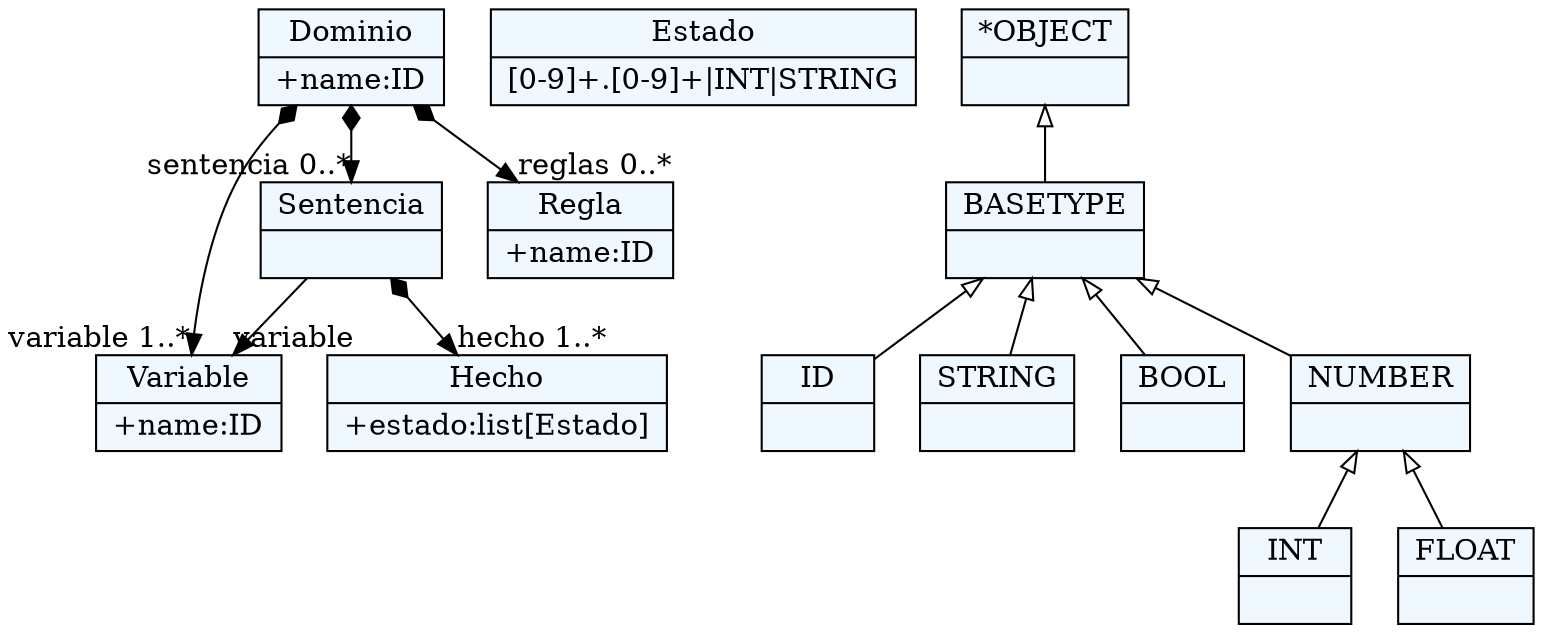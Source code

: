 
    digraph xtext {
    fontname = "Bitstream Vera Sans"
    fontsize = 8
    node[
        shape=record,
        style=filled,
        fillcolor=aliceblue
    ]
    nodesep = 0.3
    edge[dir=black,arrowtail=empty]


94542106913880 -> 94542106897272[arrowtail=diamond, dir=both, headlabel="variable 1..*"]
94542106913880 -> 94542107100456[arrowtail=diamond, dir=both, headlabel="sentencia 0..*"]
94542106913880 -> 94542107109528[arrowtail=diamond, dir=both, headlabel="reglas 0..*"]
94542106913880[ label="{Dominio|+name:ID\l}"]

94542106897272[ label="{Variable|+name:ID\l}"]

94542107100456 -> 94542106897272[headlabel="variable "]
94542107100456 -> 94542107105992[arrowtail=diamond, dir=both, headlabel="hecho 1..*"]
94542107100456[ label="{Sentencia|}"]

94542107105992[ label="{Hecho|+estado:list[Estado]\l}"]

94542107111528[ label="{Estado|[0-9]+.[0-9]+\|INT\|STRING}"]

94542107109528[ label="{Regla|+name:ID\l}"]

94542106878408[ label="{ID|}"]

94542106899272[ label="{STRING|}"]

94542106904808[ label="{BOOL|}"]

94542106910344[ label="{INT|}"]

94542106915880[ label="{FLOAT|}"]

94542106921416[ label="{NUMBER|}"]
94542106921416 -> 94542106915880 [dir=back]
94542106921416 -> 94542106910344 [dir=back]

94542106926952[ label="{BASETYPE|}"]
94542106926952 -> 94542106921416 [dir=back]
94542106926952 -> 94542106904808 [dir=back]
94542106926952 -> 94542106878408 [dir=back]
94542106926952 -> 94542106899272 [dir=back]

94542106933080[ label="{*OBJECT|}"]
94542106933080 -> 94542106926952 [dir=back]


}
